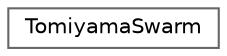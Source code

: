 digraph "Graphical Class Hierarchy"
{
 // LATEX_PDF_SIZE
  bgcolor="transparent";
  edge [fontname=Helvetica,fontsize=10,labelfontname=Helvetica,labelfontsize=10];
  node [fontname=Helvetica,fontsize=10,shape=box,height=0.2,width=0.4];
  rankdir="LR";
  Node0 [id="Node000000",label="TomiyamaSwarm",height=0.2,width=0.4,color="grey40", fillcolor="white", style="filled",URL="$classFoam_1_1TomiyamaSwarm.html",tooltip="Swarm correction of Tomiyama et al."];
}
